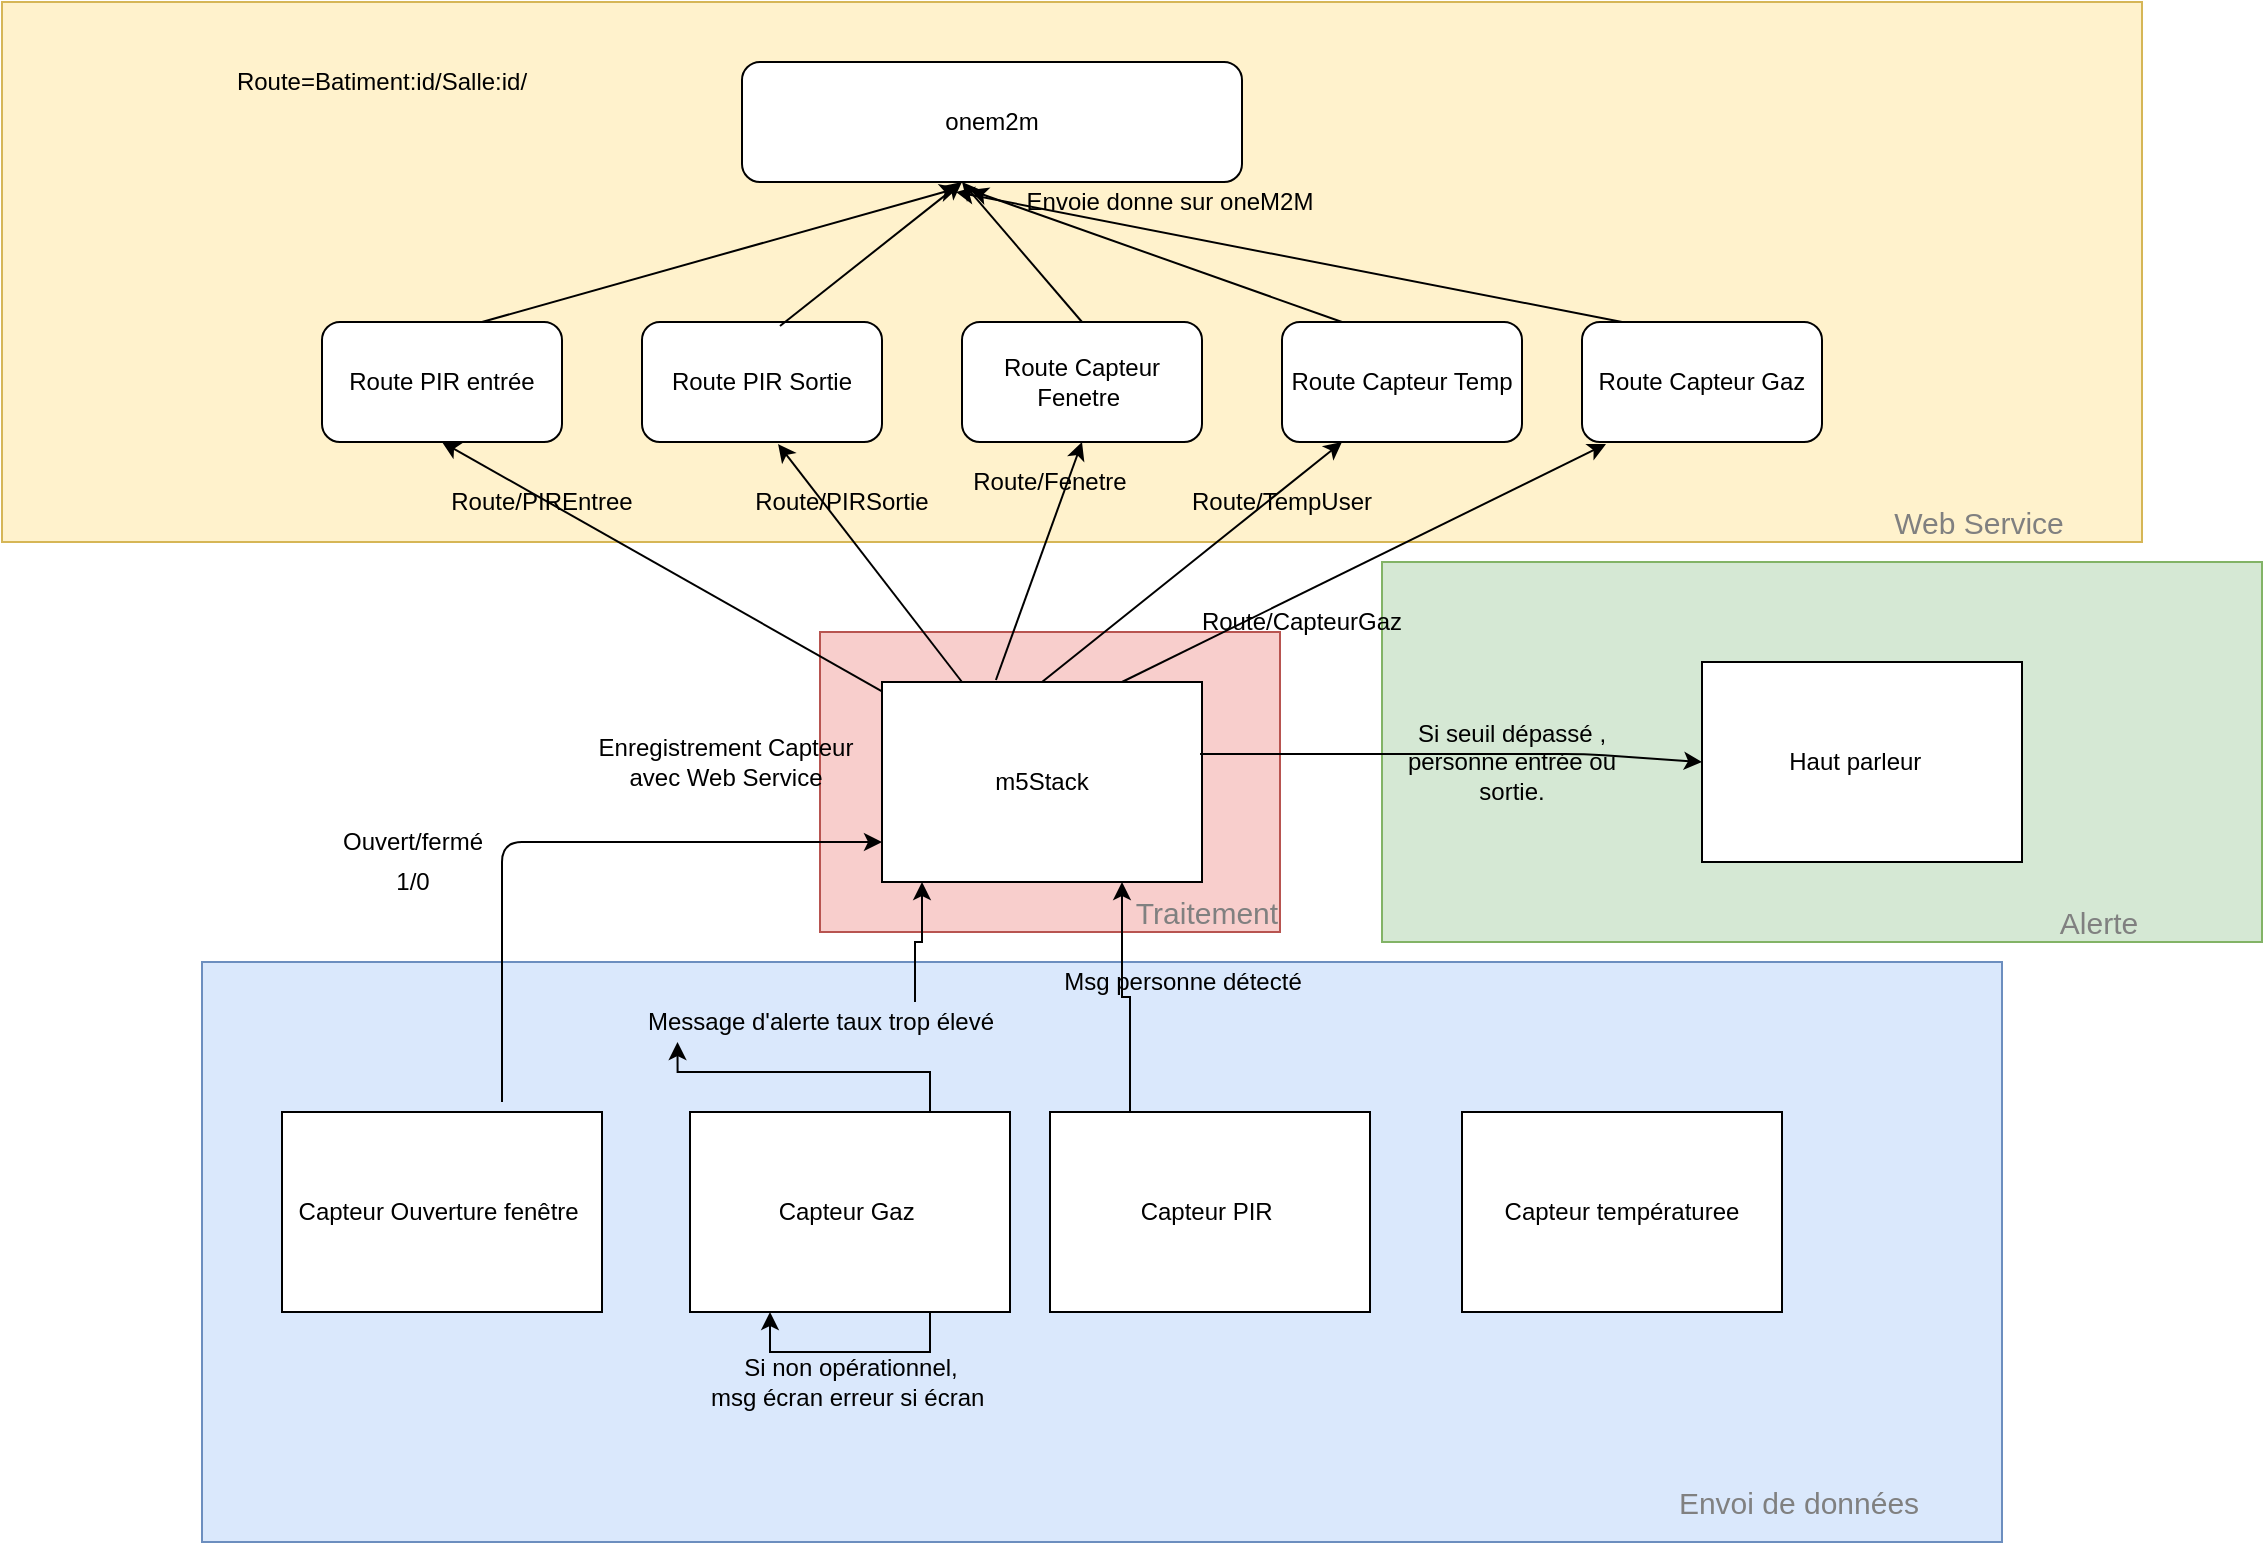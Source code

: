 <mxfile version="14.4.9" type="github">
  <diagram id="JMVW4VKieBPlmQIHoedn" name="Page-1">
    <mxGraphModel dx="2500" dy="2065" grid="1" gridSize="10" guides="1" tooltips="1" connect="1" arrows="1" fold="1" page="1" pageScale="1" pageWidth="827" pageHeight="1169" math="0" shadow="0">
      <root>
        <mxCell id="0" />
        <mxCell id="1" parent="0" />
        <mxCell id="iSvG1cNbkYq3mID_ZexY-7" value="" style="rounded=0;whiteSpace=wrap;html=1;fillColor=#f8cecc;strokeColor=#b85450;" parent="1" vertex="1">
          <mxGeometry x="299" y="295" width="230" height="150" as="geometry" />
        </mxCell>
        <mxCell id="iSvG1cNbkYq3mID_ZexY-5" value="" style="rounded=0;whiteSpace=wrap;html=1;fillColor=#fff2cc;strokeColor=#d6b656;" parent="1" vertex="1">
          <mxGeometry x="-110" y="-20" width="1070" height="270" as="geometry" />
        </mxCell>
        <mxCell id="iSvG1cNbkYq3mID_ZexY-3" value="" style="rounded=0;whiteSpace=wrap;html=1;fillColor=#d5e8d4;strokeColor=#82b366;" parent="1" vertex="1">
          <mxGeometry x="580" y="260" width="440" height="190" as="geometry" />
        </mxCell>
        <mxCell id="iSvG1cNbkYq3mID_ZexY-1" value="" style="rounded=0;whiteSpace=wrap;html=1;fillColor=#dae8fc;strokeColor=#6c8ebf;" parent="1" vertex="1">
          <mxGeometry x="-10" y="460" width="900" height="290" as="geometry" />
        </mxCell>
        <mxCell id="Rmg1uCzJ_VwoZsZOOwg5-1" value="m5Stack&lt;br&gt;" style="rounded=0;whiteSpace=wrap;html=1;" parent="1" vertex="1">
          <mxGeometry x="330" y="320" width="160" height="100" as="geometry" />
        </mxCell>
        <mxCell id="2HFA_lHzWDiCbQfCLhAR-2" value="Capteur Ouverture fenêtre&amp;nbsp;" style="rounded=0;whiteSpace=wrap;html=1;" parent="1" vertex="1">
          <mxGeometry x="30" y="535" width="160" height="100" as="geometry" />
        </mxCell>
        <mxCell id="2HFA_lHzWDiCbQfCLhAR-9" style="edgeStyle=orthogonalEdgeStyle;rounded=0;orthogonalLoop=1;jettySize=auto;html=1;exitX=0.75;exitY=0;exitDx=0;exitDy=0;entryX=0.125;entryY=1;entryDx=0;entryDy=0;entryPerimeter=0;" parent="1" source="2HFA_lHzWDiCbQfCLhAR-10" target="Rmg1uCzJ_VwoZsZOOwg5-1" edge="1">
          <mxGeometry relative="1" as="geometry" />
        </mxCell>
        <mxCell id="2HFA_lHzWDiCbQfCLhAR-3" value="Capteur Gaz&amp;nbsp;" style="rounded=0;whiteSpace=wrap;html=1;" parent="1" vertex="1">
          <mxGeometry x="234" y="535" width="160" height="100" as="geometry" />
        </mxCell>
        <mxCell id="2HFA_lHzWDiCbQfCLhAR-12" style="edgeStyle=orthogonalEdgeStyle;rounded=0;orthogonalLoop=1;jettySize=auto;html=1;exitX=0.25;exitY=0;exitDx=0;exitDy=0;entryX=0.75;entryY=1;entryDx=0;entryDy=0;" parent="1" source="2HFA_lHzWDiCbQfCLhAR-4" target="Rmg1uCzJ_VwoZsZOOwg5-1" edge="1">
          <mxGeometry relative="1" as="geometry" />
        </mxCell>
        <mxCell id="2HFA_lHzWDiCbQfCLhAR-4" value="Capteur PIR&amp;nbsp;" style="rounded=0;whiteSpace=wrap;html=1;" parent="1" vertex="1">
          <mxGeometry x="414" y="535" width="160" height="100" as="geometry" />
        </mxCell>
        <mxCell id="2HFA_lHzWDiCbQfCLhAR-5" value="Haut parleur&amp;nbsp;&amp;nbsp;" style="rounded=0;whiteSpace=wrap;html=1;" parent="1" vertex="1">
          <mxGeometry x="740" y="310" width="160" height="100" as="geometry" />
        </mxCell>
        <mxCell id="2HFA_lHzWDiCbQfCLhAR-6" value="" style="endArrow=classic;html=1;" parent="1" edge="1">
          <mxGeometry width="50" height="50" relative="1" as="geometry">
            <mxPoint x="140" y="530" as="sourcePoint" />
            <mxPoint x="330" y="400" as="targetPoint" />
            <Array as="points">
              <mxPoint x="140" y="400" />
            </Array>
          </mxGeometry>
        </mxCell>
        <mxCell id="2HFA_lHzWDiCbQfCLhAR-7" value="Ouvert/fermé" style="text;html=1;align=center;verticalAlign=middle;resizable=0;points=[];autosize=1;" parent="1" vertex="1">
          <mxGeometry x="50" y="390" width="90" height="20" as="geometry" />
        </mxCell>
        <mxCell id="2HFA_lHzWDiCbQfCLhAR-8" value="1/0" style="text;html=1;align=center;verticalAlign=middle;resizable=0;points=[];autosize=1;" parent="1" vertex="1">
          <mxGeometry x="80" y="410" width="30" height="20" as="geometry" />
        </mxCell>
        <mxCell id="2HFA_lHzWDiCbQfCLhAR-10" value="Message d&#39;alerte taux trop élevé" style="text;html=1;align=center;verticalAlign=middle;resizable=0;points=[];autosize=1;" parent="1" vertex="1">
          <mxGeometry x="204" y="480" width="190" height="20" as="geometry" />
        </mxCell>
        <mxCell id="2HFA_lHzWDiCbQfCLhAR-11" style="edgeStyle=orthogonalEdgeStyle;rounded=0;orthogonalLoop=1;jettySize=auto;html=1;exitX=0.75;exitY=0;exitDx=0;exitDy=0;entryX=0.125;entryY=1;entryDx=0;entryDy=0;entryPerimeter=0;" parent="1" source="2HFA_lHzWDiCbQfCLhAR-3" target="2HFA_lHzWDiCbQfCLhAR-10" edge="1">
          <mxGeometry relative="1" as="geometry">
            <mxPoint x="354" y="535" as="sourcePoint" />
            <mxPoint x="354" y="410" as="targetPoint" />
          </mxGeometry>
        </mxCell>
        <mxCell id="2HFA_lHzWDiCbQfCLhAR-13" value="Msg personne détecté" style="text;html=1;align=center;verticalAlign=middle;resizable=0;points=[];autosize=1;" parent="1" vertex="1">
          <mxGeometry x="415" y="460" width="130" height="20" as="geometry" />
        </mxCell>
        <mxCell id="Rmg1uCzJ_VwoZsZOOwg5-4" value="Enregistrement Capteur avec Web Service" style="text;html=1;strokeColor=none;fillColor=none;align=center;verticalAlign=middle;whiteSpace=wrap;rounded=0;" parent="1" vertex="1">
          <mxGeometry x="174" y="350" width="156" height="20" as="geometry" />
        </mxCell>
        <mxCell id="Rmg1uCzJ_VwoZsZOOwg5-5" value="Route PIR entrée" style="rounded=1;whiteSpace=wrap;html=1;" parent="1" vertex="1">
          <mxGeometry x="50" y="140" width="120" height="60" as="geometry" />
        </mxCell>
        <mxCell id="Rmg1uCzJ_VwoZsZOOwg5-6" value="Route PIR Sortie" style="rounded=1;whiteSpace=wrap;html=1;" parent="1" vertex="1">
          <mxGeometry x="210" y="140" width="120" height="60" as="geometry" />
        </mxCell>
        <mxCell id="Rmg1uCzJ_VwoZsZOOwg5-7" value="Route Capteur Fenetre&amp;nbsp;" style="rounded=1;whiteSpace=wrap;html=1;" parent="1" vertex="1">
          <mxGeometry x="370" y="140" width="120" height="60" as="geometry" />
        </mxCell>
        <mxCell id="Rmg1uCzJ_VwoZsZOOwg5-8" value="onem2m" style="rounded=1;whiteSpace=wrap;html=1;" parent="1" vertex="1">
          <mxGeometry x="260" y="10" width="250" height="60" as="geometry" />
        </mxCell>
        <mxCell id="Rmg1uCzJ_VwoZsZOOwg5-9" value="Route Capteur Gaz" style="rounded=1;whiteSpace=wrap;html=1;" parent="1" vertex="1">
          <mxGeometry x="680" y="140" width="120" height="60" as="geometry" />
        </mxCell>
        <mxCell id="Rmg1uCzJ_VwoZsZOOwg5-10" value="Route Capteur Temp" style="rounded=1;whiteSpace=wrap;html=1;" parent="1" vertex="1">
          <mxGeometry x="530" y="140" width="120" height="60" as="geometry" />
        </mxCell>
        <mxCell id="Rmg1uCzJ_VwoZsZOOwg5-11" value="" style="endArrow=classic;html=1;entryX=0.5;entryY=1;entryDx=0;entryDy=0;" parent="1" source="Rmg1uCzJ_VwoZsZOOwg5-1" target="Rmg1uCzJ_VwoZsZOOwg5-5" edge="1">
          <mxGeometry width="50" height="50" relative="1" as="geometry">
            <mxPoint x="220" y="290" as="sourcePoint" />
            <mxPoint x="270" y="240" as="targetPoint" />
          </mxGeometry>
        </mxCell>
        <mxCell id="Rmg1uCzJ_VwoZsZOOwg5-12" value="Route/PIREntree" style="text;html=1;strokeColor=none;fillColor=none;align=center;verticalAlign=middle;whiteSpace=wrap;rounded=0;" parent="1" vertex="1">
          <mxGeometry x="140" y="220" width="40" height="20" as="geometry" />
        </mxCell>
        <mxCell id="Rmg1uCzJ_VwoZsZOOwg5-15" value="Route=Batiment:id/Salle:id/" style="text;html=1;strokeColor=none;fillColor=none;align=center;verticalAlign=middle;whiteSpace=wrap;rounded=0;" parent="1" vertex="1">
          <mxGeometry x="60" y="10" width="40" height="20" as="geometry" />
        </mxCell>
        <mxCell id="Rmg1uCzJ_VwoZsZOOwg5-16" value="" style="endArrow=classic;html=1;entryX=0.567;entryY=1.017;entryDx=0;entryDy=0;entryPerimeter=0;exitX=0.25;exitY=0;exitDx=0;exitDy=0;" parent="1" source="Rmg1uCzJ_VwoZsZOOwg5-1" target="Rmg1uCzJ_VwoZsZOOwg5-6" edge="1">
          <mxGeometry width="50" height="50" relative="1" as="geometry">
            <mxPoint x="390" y="380" as="sourcePoint" />
            <mxPoint x="440" y="330" as="targetPoint" />
          </mxGeometry>
        </mxCell>
        <mxCell id="Rmg1uCzJ_VwoZsZOOwg5-17" value="" style="endArrow=classic;html=1;entryX=0.5;entryY=1;entryDx=0;entryDy=0;exitX=0.356;exitY=-0.01;exitDx=0;exitDy=0;exitPerimeter=0;" parent="1" source="Rmg1uCzJ_VwoZsZOOwg5-1" target="Rmg1uCzJ_VwoZsZOOwg5-7" edge="1">
          <mxGeometry width="50" height="50" relative="1" as="geometry">
            <mxPoint x="390" y="250" as="sourcePoint" />
            <mxPoint x="440" y="200" as="targetPoint" />
          </mxGeometry>
        </mxCell>
        <mxCell id="Rmg1uCzJ_VwoZsZOOwg5-18" value="" style="endArrow=classic;html=1;entryX=0.25;entryY=1;entryDx=0;entryDy=0;exitX=0.5;exitY=0;exitDx=0;exitDy=0;" parent="1" source="Rmg1uCzJ_VwoZsZOOwg5-1" target="Rmg1uCzJ_VwoZsZOOwg5-10" edge="1">
          <mxGeometry width="50" height="50" relative="1" as="geometry">
            <mxPoint x="500" y="280" as="sourcePoint" />
            <mxPoint x="570" y="240" as="targetPoint" />
          </mxGeometry>
        </mxCell>
        <mxCell id="Rmg1uCzJ_VwoZsZOOwg5-19" value="" style="endArrow=classic;html=1;entryX=0.1;entryY=1.017;entryDx=0;entryDy=0;entryPerimeter=0;exitX=0.75;exitY=0;exitDx=0;exitDy=0;" parent="1" source="Rmg1uCzJ_VwoZsZOOwg5-1" target="Rmg1uCzJ_VwoZsZOOwg5-9" edge="1">
          <mxGeometry width="50" height="50" relative="1" as="geometry">
            <mxPoint x="600" y="300" as="sourcePoint" />
            <mxPoint x="650" y="250" as="targetPoint" />
          </mxGeometry>
        </mxCell>
        <mxCell id="Rmg1uCzJ_VwoZsZOOwg5-21" value="Route/PIRSortie" style="text;html=1;strokeColor=none;fillColor=none;align=center;verticalAlign=middle;whiteSpace=wrap;rounded=0;" parent="1" vertex="1">
          <mxGeometry x="290" y="220" width="40" height="20" as="geometry" />
        </mxCell>
        <mxCell id="Rmg1uCzJ_VwoZsZOOwg5-24" value="Route/Fenetre" style="text;html=1;strokeColor=none;fillColor=none;align=center;verticalAlign=middle;whiteSpace=wrap;rounded=0;" parent="1" vertex="1">
          <mxGeometry x="394" y="210" width="40" height="20" as="geometry" />
        </mxCell>
        <mxCell id="Rmg1uCzJ_VwoZsZOOwg5-25" value="Route/TempUser" style="text;html=1;strokeColor=none;fillColor=none;align=center;verticalAlign=middle;whiteSpace=wrap;rounded=0;" parent="1" vertex="1">
          <mxGeometry x="510" y="220" width="40" height="20" as="geometry" />
        </mxCell>
        <mxCell id="Rmg1uCzJ_VwoZsZOOwg5-26" value="Route/CapteurGaz" style="text;html=1;strokeColor=none;fillColor=none;align=center;verticalAlign=middle;whiteSpace=wrap;rounded=0;" parent="1" vertex="1">
          <mxGeometry x="520" y="280" width="40" height="20" as="geometry" />
        </mxCell>
        <mxCell id="Rmg1uCzJ_VwoZsZOOwg5-29" value="" style="endArrow=classic;html=1;entryX=0.432;entryY=1.05;entryDx=0;entryDy=0;entryPerimeter=0;" parent="1" target="Rmg1uCzJ_VwoZsZOOwg5-8" edge="1">
          <mxGeometry width="50" height="50" relative="1" as="geometry">
            <mxPoint x="130" y="140" as="sourcePoint" />
            <mxPoint x="180" y="90" as="targetPoint" />
          </mxGeometry>
        </mxCell>
        <mxCell id="Rmg1uCzJ_VwoZsZOOwg5-30" value="" style="endArrow=classic;html=1;entryX=0.44;entryY=1;entryDx=0;entryDy=0;entryPerimeter=0;exitX=0.575;exitY=0.033;exitDx=0;exitDy=0;exitPerimeter=0;" parent="1" source="Rmg1uCzJ_VwoZsZOOwg5-6" target="Rmg1uCzJ_VwoZsZOOwg5-8" edge="1">
          <mxGeometry width="50" height="50" relative="1" as="geometry">
            <mxPoint x="340" y="130" as="sourcePoint" />
            <mxPoint x="390" y="80" as="targetPoint" />
          </mxGeometry>
        </mxCell>
        <mxCell id="Rmg1uCzJ_VwoZsZOOwg5-31" value="" style="endArrow=classic;html=1;entryX=0.44;entryY=1;entryDx=0;entryDy=0;entryPerimeter=0;exitX=0.5;exitY=0;exitDx=0;exitDy=0;" parent="1" source="Rmg1uCzJ_VwoZsZOOwg5-7" target="Rmg1uCzJ_VwoZsZOOwg5-8" edge="1">
          <mxGeometry width="50" height="50" relative="1" as="geometry">
            <mxPoint x="230" y="370" as="sourcePoint" />
            <mxPoint x="280" y="320" as="targetPoint" />
          </mxGeometry>
        </mxCell>
        <mxCell id="Rmg1uCzJ_VwoZsZOOwg5-32" value="" style="endArrow=classic;html=1;entryX=0.456;entryY=1.067;entryDx=0;entryDy=0;entryPerimeter=0;exitX=0.25;exitY=0;exitDx=0;exitDy=0;" parent="1" source="Rmg1uCzJ_VwoZsZOOwg5-10" target="Rmg1uCzJ_VwoZsZOOwg5-8" edge="1">
          <mxGeometry width="50" height="50" relative="1" as="geometry">
            <mxPoint x="560" y="130" as="sourcePoint" />
            <mxPoint x="610" y="80" as="targetPoint" />
          </mxGeometry>
        </mxCell>
        <mxCell id="Rmg1uCzJ_VwoZsZOOwg5-34" value="" style="endArrow=classic;html=1;entryX=0.428;entryY=1.083;entryDx=0;entryDy=0;entryPerimeter=0;exitX=0.167;exitY=0;exitDx=0;exitDy=0;exitPerimeter=0;" parent="1" source="Rmg1uCzJ_VwoZsZOOwg5-9" target="Rmg1uCzJ_VwoZsZOOwg5-8" edge="1">
          <mxGeometry width="50" height="50" relative="1" as="geometry">
            <mxPoint x="570" y="130" as="sourcePoint" />
            <mxPoint x="620" y="80" as="targetPoint" />
          </mxGeometry>
        </mxCell>
        <mxCell id="Rmg1uCzJ_VwoZsZOOwg5-35" value="Envoie donne sur oneM2M" style="text;html=1;strokeColor=none;fillColor=none;align=center;verticalAlign=middle;whiteSpace=wrap;rounded=0;" parent="1" vertex="1">
          <mxGeometry x="394" y="70" width="160" height="20" as="geometry" />
        </mxCell>
        <mxCell id="wCcxf0mlogJDoAdtNHjF-1" style="edgeStyle=orthogonalEdgeStyle;rounded=0;orthogonalLoop=1;jettySize=auto;html=1;exitX=0.75;exitY=1;exitDx=0;exitDy=0;entryX=0.25;entryY=1;entryDx=0;entryDy=0;" parent="1" source="2HFA_lHzWDiCbQfCLhAR-3" target="2HFA_lHzWDiCbQfCLhAR-3" edge="1">
          <mxGeometry relative="1" as="geometry" />
        </mxCell>
        <mxCell id="pScQPtqC4jIof6JPwWHU-1" value="" style="endArrow=classic;html=1;exitX=0.994;exitY=0.36;exitDx=0;exitDy=0;exitPerimeter=0;entryX=0;entryY=0.5;entryDx=0;entryDy=0;" parent="1" source="Rmg1uCzJ_VwoZsZOOwg5-1" target="2HFA_lHzWDiCbQfCLhAR-5" edge="1">
          <mxGeometry width="50" height="50" relative="1" as="geometry">
            <mxPoint x="580" y="380" as="sourcePoint" />
            <mxPoint x="680" y="530" as="targetPoint" />
            <Array as="points">
              <mxPoint x="681" y="356" />
            </Array>
          </mxGeometry>
        </mxCell>
        <mxCell id="wCcxf0mlogJDoAdtNHjF-2" value="Si non opérationnel, &lt;br&gt;msg écran erreur si écran&amp;nbsp;&lt;br&gt;" style="text;html=1;align=center;verticalAlign=middle;resizable=0;points=[];autosize=1;" parent="1" vertex="1">
          <mxGeometry x="234" y="655" width="160" height="30" as="geometry" />
        </mxCell>
        <mxCell id="pScQPtqC4jIof6JPwWHU-2" value="Si seuil dépassé , personne entrée ou sortie." style="text;html=1;strokeColor=none;fillColor=none;align=center;verticalAlign=middle;whiteSpace=wrap;rounded=0;" parent="1" vertex="1">
          <mxGeometry x="574" y="350" width="142" height="20" as="geometry" />
        </mxCell>
        <mxCell id="wCcxf0mlogJDoAdtNHjF-4" value="Capteur températuree" style="rounded=0;whiteSpace=wrap;html=1;" parent="1" vertex="1">
          <mxGeometry x="620" y="535" width="160" height="100" as="geometry" />
        </mxCell>
        <mxCell id="iSvG1cNbkYq3mID_ZexY-2" value="&lt;font style=&quot;font-size: 15px&quot; color=&quot;#808080&quot;&gt;Envoi de données&lt;/font&gt;" style="text;html=1;strokeColor=none;fillColor=none;align=center;verticalAlign=middle;whiteSpace=wrap;rounded=0;" parent="1" vertex="1">
          <mxGeometry x="710" y="720" width="157" height="20" as="geometry" />
        </mxCell>
        <mxCell id="iSvG1cNbkYq3mID_ZexY-4" value="&lt;font style=&quot;font-size: 15px&quot; color=&quot;#808080&quot;&gt;Alerte&lt;/font&gt;" style="text;html=1;strokeColor=none;fillColor=none;align=center;verticalAlign=middle;whiteSpace=wrap;rounded=0;" parent="1" vertex="1">
          <mxGeometry x="860" y="430" width="157" height="20" as="geometry" />
        </mxCell>
        <mxCell id="iSvG1cNbkYq3mID_ZexY-6" value="&lt;font style=&quot;font-size: 15px&quot; color=&quot;#808080&quot;&gt;Web Service&lt;/font&gt;" style="text;html=1;strokeColor=none;fillColor=none;align=center;verticalAlign=middle;whiteSpace=wrap;rounded=0;" parent="1" vertex="1">
          <mxGeometry x="800" y="230" width="157" height="20" as="geometry" />
        </mxCell>
        <mxCell id="iSvG1cNbkYq3mID_ZexY-8" value="&lt;font style=&quot;font-size: 15px&quot; color=&quot;#808080&quot;&gt;Traitement&lt;/font&gt;" style="text;html=1;strokeColor=none;fillColor=none;align=center;verticalAlign=middle;whiteSpace=wrap;rounded=0;" parent="1" vertex="1">
          <mxGeometry x="414" y="425" width="157" height="20" as="geometry" />
        </mxCell>
      </root>
    </mxGraphModel>
  </diagram>
</mxfile>
